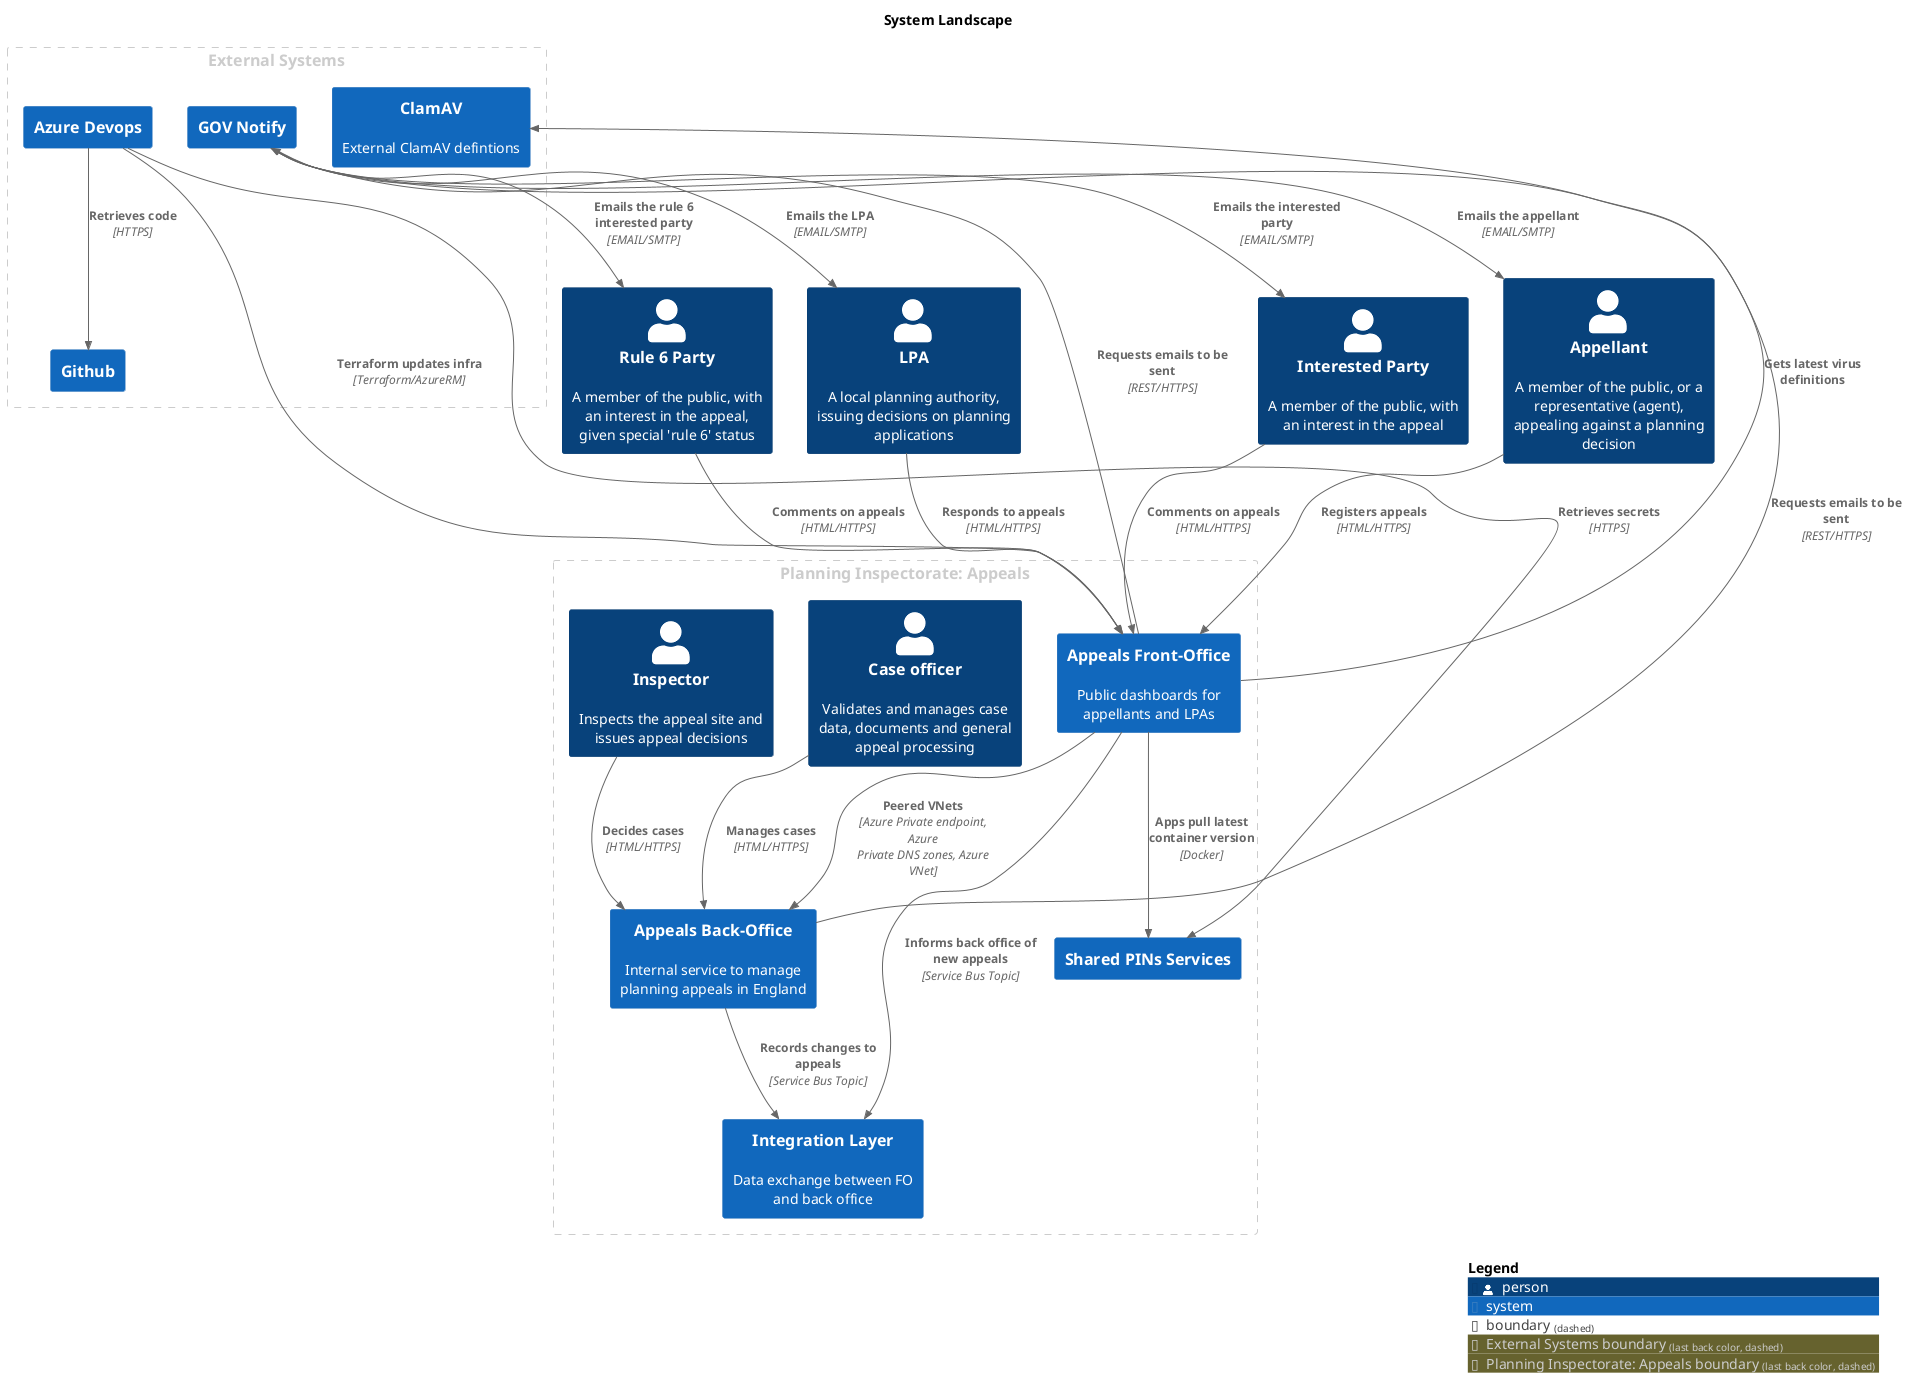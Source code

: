 @startuml
set separator none
title System Landscape

top to bottom direction

!include <C4/C4>
!include <C4/C4_Context>

AddBoundaryTag("External Systems", $borderColor="#cccccc", $fontColor="#cccccc", $borderStyle="dashed")
Boundary(group_1, "External Systems", $tags="External Systems") {
  System(GOVNotify, "GOV Notify", $descr="", $tags="", $link="")
  System(ClamAV, "ClamAV", $descr="External ClamAV defintions", $tags="", $link="")
  System(AzureDevops, "Azure Devops", $descr="", $tags="", $link="")
  System(Github, "Github", $descr="", $tags="", $link="")
}

AddBoundaryTag("Planning Inspectorate: Appeals", $borderColor="#cccccc", $fontColor="#cccccc", $borderStyle="dashed")
Boundary(group_2, "Planning Inspectorate: Appeals", $tags="Planning Inspectorate: Appeals") {
  System(AppealsFrontOffice, "Appeals Front-Office", $descr="Public dashboards for appellants and LPAs", $tags="", $link="")
  System(AppealsBackOffice, "Appeals Back-Office", $descr="Internal service to manage planning appeals in England", $tags="", $link="")
  System(IntegrationLayer, "Integration Layer", $descr="Data exchange between FO and back office", $tags="", $link="")
  Person(Caseofficer, "Case officer", $descr="Validates and manages case data, documents and general appeal processing", $tags="", $link="")
  Person(Inspector, "Inspector", $descr="Inspects the appeal site and issues appeal decisions", $tags="", $link="")
  System(SharedPINsServices, "Shared PINs Services", $descr="", $tags="", $link="")
}

Person(LPA, "LPA", $descr="A local planning authority, issuing decisions on planning applications", $tags="", $link="")
Person(Appellant, "Appellant", $descr="A member of the public, or a representative (agent), appealing against a planning decision", $tags="", $link="")
Person(InterestedParty, "Interested Party", $descr="A member of the public, with an interest in the appeal", $tags="", $link="")
Person(Rule6Party, "Rule 6 Party", $descr="A member of the public, with an interest in the appeal, given special 'rule 6' status", $tags="", $link="")

Rel(AppealsFrontOffice, GOVNotify, "Requests emails to be sent", $techn="REST/HTTPS", $tags="", $link="")
Rel(AppealsBackOffice, GOVNotify, "Requests emails to be sent", $techn="REST/HTTPS", $tags="", $link="")
Rel(GOVNotify, LPA, "Emails the LPA", $techn="EMAIL/SMTP", $tags="", $link="")
Rel(GOVNotify, Appellant, "Emails the appellant", $techn="EMAIL/SMTP", $tags="", $link="")
Rel(GOVNotify, InterestedParty, "Emails the interested party", $techn="EMAIL/SMTP", $tags="", $link="")
Rel(GOVNotify, Rule6Party, "Emails the rule 6 interested party", $techn="EMAIL/SMTP", $tags="", $link="")
Rel(AppealsFrontOffice, ClamAV, "Gets latest virus definitions", $techn="", $tags="", $link="")
Rel(AppealsBackOffice, IntegrationLayer, "Records changes to appeals", $techn="Service Bus Topic", $tags="", $link="")
Rel(AzureDevops, Github, "Retrieves code", $techn="HTTPS", $tags="", $link="")
Rel(AzureDevops, SharedPINsServices, "Retrieves secrets", $techn="HTTPS", $tags="", $link="")
Rel(AppealsFrontOffice, SharedPINsServices, "Apps pull latest container version", $techn="Docker", $tags="", $link="")
Rel(AzureDevops, AppealsFrontOffice, "Terraform updates infra", $techn="Terraform/AzureRM", $tags="", $link="")
Rel(Caseofficer, AppealsBackOffice, "Manages cases", $techn="HTML/HTTPS", $tags="", $link="")
Rel(Inspector, AppealsBackOffice, "Decides cases", $techn="HTML/HTTPS", $tags="", $link="")
Rel(Appellant, AppealsFrontOffice, "Registers appeals", $techn="HTML/HTTPS", $tags="", $link="")
Rel(LPA, AppealsFrontOffice, "Responds to appeals", $techn="HTML/HTTPS", $tags="", $link="")
Rel(InterestedParty, AppealsFrontOffice, "Comments on appeals", $techn="HTML/HTTPS", $tags="", $link="")
Rel(Rule6Party, AppealsFrontOffice, "Comments on appeals", $techn="HTML/HTTPS", $tags="", $link="")
Rel(AppealsFrontOffice, AppealsBackOffice, "Peered VNets", $techn="Azure Private endpoint, Azure Private DNS zones, Azure VNet", $tags="", $link="")
Rel(AppealsFrontOffice, IntegrationLayer, "Informs back office of new appeals", $techn="Service Bus Topic", $tags="", $link="")

SHOW_LEGEND(true)
@enduml